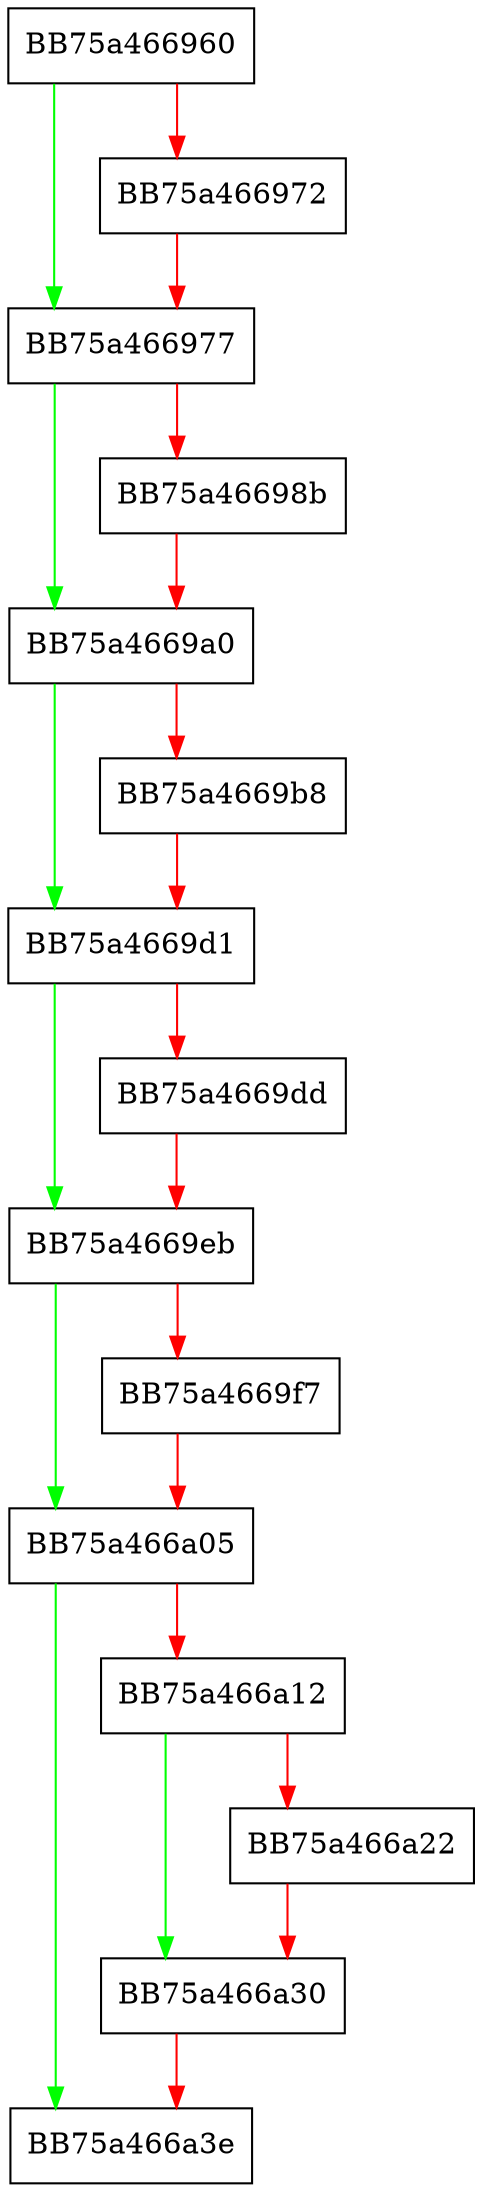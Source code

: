 digraph fssupp_cleanup {
  node [shape="box"];
  graph [splines=ortho];
  BB75a466960 -> BB75a466977 [color="green"];
  BB75a466960 -> BB75a466972 [color="red"];
  BB75a466972 -> BB75a466977 [color="red"];
  BB75a466977 -> BB75a4669a0 [color="green"];
  BB75a466977 -> BB75a46698b [color="red"];
  BB75a46698b -> BB75a4669a0 [color="red"];
  BB75a4669a0 -> BB75a4669d1 [color="green"];
  BB75a4669a0 -> BB75a4669b8 [color="red"];
  BB75a4669b8 -> BB75a4669d1 [color="red"];
  BB75a4669d1 -> BB75a4669eb [color="green"];
  BB75a4669d1 -> BB75a4669dd [color="red"];
  BB75a4669dd -> BB75a4669eb [color="red"];
  BB75a4669eb -> BB75a466a05 [color="green"];
  BB75a4669eb -> BB75a4669f7 [color="red"];
  BB75a4669f7 -> BB75a466a05 [color="red"];
  BB75a466a05 -> BB75a466a3e [color="green"];
  BB75a466a05 -> BB75a466a12 [color="red"];
  BB75a466a12 -> BB75a466a30 [color="green"];
  BB75a466a12 -> BB75a466a22 [color="red"];
  BB75a466a22 -> BB75a466a30 [color="red"];
  BB75a466a30 -> BB75a466a3e [color="red"];
}